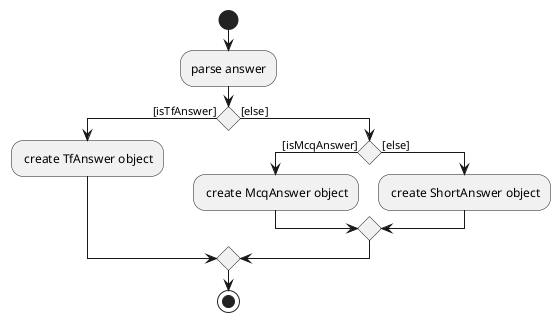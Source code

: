 @startuml
start
 :parse answer;

 if () then ([isTfAnswer])
  : create TfAnswer object;
   else ([else])
   if () then ([isMcqAnswer])
    : create McqAnswer object;
        else ([else])
         : create ShortAnswer object;
        endif
   endif

 stop
 @enduml